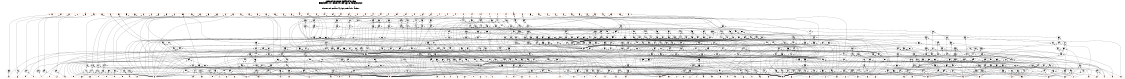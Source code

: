 # Network structure generated by ABC

digraph network {
size = "7.5,10";
center = true;
edge [dir = back];

{
  node [shape = plaintext];
  edge [style = invis];
  LevelTitle1 [label=""];
  LevelTitle2 [label=""];
  Level11 [label = ""];
  Level10 [label = ""];
  Level9 [label = ""];
  Level8 [label = ""];
  Level7 [label = ""];
  Level6 [label = ""];
  Level5 [label = ""];
  Level4 [label = ""];
  Level3 [label = ""];
  Level2 [label = ""];
  Level1 [label = ""];
  Level0 [label = ""];
  LevelTitle1 ->  LevelTitle2 ->  Level11 ->  Level10 ->  Level9 ->  Level8 ->  Level7 ->  Level6 ->  Level5 ->  Level4 ->  Level3 ->  Level2 ->  Level1 ->  Level0;
}

{
  rank = same;
  LevelTitle1;
  title1 [shape=plaintext,
          fontsize=20,
          fontname = "Times-Roman",
          label="Network structure visualized by ABC\nBenchmark \"x4\". Time was Wed Sep 16 15:06:38 2020. "
         ];
}

{
  rank = same;
  LevelTitle2;
  title2 [shape=plaintext,
          fontsize=18,
          fontname = "Times-Roman",
          label="The network contains 445 logic nodes and 0 latches.\n"
         ];
}

{
  rank = same;
  Level11;
  Node95 [label = "w2", shape = invtriangle, color = coral, fillcolor = coral];
  Node96 [label = "x2", shape = invtriangle, color = coral, fillcolor = coral];
  Node97 [label = "y2", shape = invtriangle, color = coral, fillcolor = coral];
  Node98 [label = "z2", shape = invtriangle, color = coral, fillcolor = coral];
  Node99 [label = "a3", shape = invtriangle, color = coral, fillcolor = coral];
  Node100 [label = "b3", shape = invtriangle, color = coral, fillcolor = coral];
  Node101 [label = "c3", shape = invtriangle, color = coral, fillcolor = coral];
  Node102 [label = "d3", shape = invtriangle, color = coral, fillcolor = coral];
  Node103 [label = "e3", shape = invtriangle, color = coral, fillcolor = coral];
  Node104 [label = "f3", shape = invtriangle, color = coral, fillcolor = coral];
  Node105 [label = "g3", shape = invtriangle, color = coral, fillcolor = coral];
  Node106 [label = "h3", shape = invtriangle, color = coral, fillcolor = coral];
  Node107 [label = "i3", shape = invtriangle, color = coral, fillcolor = coral];
  Node108 [label = "j3", shape = invtriangle, color = coral, fillcolor = coral];
  Node109 [label = "k3", shape = invtriangle, color = coral, fillcolor = coral];
  Node110 [label = "l3", shape = invtriangle, color = coral, fillcolor = coral];
  Node111 [label = "m3", shape = invtriangle, color = coral, fillcolor = coral];
  Node112 [label = "n3", shape = invtriangle, color = coral, fillcolor = coral];
  Node113 [label = "o3", shape = invtriangle, color = coral, fillcolor = coral];
  Node114 [label = "p3", shape = invtriangle, color = coral, fillcolor = coral];
  Node115 [label = "q3", shape = invtriangle, color = coral, fillcolor = coral];
  Node116 [label = "r3", shape = invtriangle, color = coral, fillcolor = coral];
  Node117 [label = "s3", shape = invtriangle, color = coral, fillcolor = coral];
  Node118 [label = "t3", shape = invtriangle, color = coral, fillcolor = coral];
  Node119 [label = "u3", shape = invtriangle, color = coral, fillcolor = coral];
  Node120 [label = "v3", shape = invtriangle, color = coral, fillcolor = coral];
  Node121 [label = "w3", shape = invtriangle, color = coral, fillcolor = coral];
  Node122 [label = "x3", shape = invtriangle, color = coral, fillcolor = coral];
  Node123 [label = "y3", shape = invtriangle, color = coral, fillcolor = coral];
  Node124 [label = "z3", shape = invtriangle, color = coral, fillcolor = coral];
  Node125 [label = "a4", shape = invtriangle, color = coral, fillcolor = coral];
  Node126 [label = "b4", shape = invtriangle, color = coral, fillcolor = coral];
  Node127 [label = "c4", shape = invtriangle, color = coral, fillcolor = coral];
  Node128 [label = "d4", shape = invtriangle, color = coral, fillcolor = coral];
  Node129 [label = "e4", shape = invtriangle, color = coral, fillcolor = coral];
  Node130 [label = "f4", shape = invtriangle, color = coral, fillcolor = coral];
  Node131 [label = "g4", shape = invtriangle, color = coral, fillcolor = coral];
  Node132 [label = "h4", shape = invtriangle, color = coral, fillcolor = coral];
  Node133 [label = "i4", shape = invtriangle, color = coral, fillcolor = coral];
  Node134 [label = "j4", shape = invtriangle, color = coral, fillcolor = coral];
  Node135 [label = "k4", shape = invtriangle, color = coral, fillcolor = coral];
  Node136 [label = "l4", shape = invtriangle, color = coral, fillcolor = coral];
  Node137 [label = "m4", shape = invtriangle, color = coral, fillcolor = coral];
  Node138 [label = "n4", shape = invtriangle, color = coral, fillcolor = coral];
  Node139 [label = "o4", shape = invtriangle, color = coral, fillcolor = coral];
  Node140 [label = "p4", shape = invtriangle, color = coral, fillcolor = coral];
  Node141 [label = "q4", shape = invtriangle, color = coral, fillcolor = coral];
  Node142 [label = "r4", shape = invtriangle, color = coral, fillcolor = coral];
  Node143 [label = "s4", shape = invtriangle, color = coral, fillcolor = coral];
  Node144 [label = "t4", shape = invtriangle, color = coral, fillcolor = coral];
  Node145 [label = "u4", shape = invtriangle, color = coral, fillcolor = coral];
  Node146 [label = "v4", shape = invtriangle, color = coral, fillcolor = coral];
  Node147 [label = "w4", shape = invtriangle, color = coral, fillcolor = coral];
  Node148 [label = "x4", shape = invtriangle, color = coral, fillcolor = coral];
  Node149 [label = "y4", shape = invtriangle, color = coral, fillcolor = coral];
  Node150 [label = "z4", shape = invtriangle, color = coral, fillcolor = coral];
  Node151 [label = "a5", shape = invtriangle, color = coral, fillcolor = coral];
  Node152 [label = "b5", shape = invtriangle, color = coral, fillcolor = coral];
  Node153 [label = "c5", shape = invtriangle, color = coral, fillcolor = coral];
  Node154 [label = "d5", shape = invtriangle, color = coral, fillcolor = coral];
  Node155 [label = "e5", shape = invtriangle, color = coral, fillcolor = coral];
  Node156 [label = "f5", shape = invtriangle, color = coral, fillcolor = coral];
  Node157 [label = "g5", shape = invtriangle, color = coral, fillcolor = coral];
  Node158 [label = "h5", shape = invtriangle, color = coral, fillcolor = coral];
  Node159 [label = "i5", shape = invtriangle, color = coral, fillcolor = coral];
  Node160 [label = "j5", shape = invtriangle, color = coral, fillcolor = coral];
  Node161 [label = "k5", shape = invtriangle, color = coral, fillcolor = coral];
  Node162 [label = "l5", shape = invtriangle, color = coral, fillcolor = coral];
  Node163 [label = "m5", shape = invtriangle, color = coral, fillcolor = coral];
  Node164 [label = "n5", shape = invtriangle, color = coral, fillcolor = coral];
  Node165 [label = "o5", shape = invtriangle, color = coral, fillcolor = coral];
}

{
  rank = same;
  Level10;
  Node310 [label = "310\n", shape = ellipse];
  Node333 [label = "333\n", shape = ellipse];
  Node342 [label = "342\n", shape = ellipse];
  Node351 [label = "351\n", shape = ellipse];
  Node360 [label = "360\n", shape = ellipse];
  Node369 [label = "369\n", shape = ellipse];
  Node378 [label = "378\n", shape = ellipse];
  Node387 [label = "387\n", shape = ellipse];
  Node396 [label = "396\n", shape = ellipse];
  Node405 [label = "405\n", shape = ellipse];
  Node414 [label = "414\n", shape = ellipse];
  Node423 [label = "423\n", shape = ellipse];
  Node432 [label = "432\n", shape = ellipse];
  Node441 [label = "441\n", shape = ellipse];
  Node450 [label = "450\n", shape = ellipse];
  Node459 [label = "459\n", shape = ellipse];
  Node468 [label = "468\n", shape = ellipse];
  Node477 [label = "477\n", shape = ellipse];
  Node486 [label = "486\n", shape = ellipse];
  Node495 [label = "495\n", shape = ellipse];
  Node504 [label = "504\n", shape = ellipse];
}

{
  rank = same;
  Level9;
  Node309 [label = "309\n", shape = ellipse];
  Node330 [label = "330\n", shape = ellipse];
  Node339 [label = "339\n", shape = ellipse];
  Node348 [label = "348\n", shape = ellipse];
  Node357 [label = "357\n", shape = ellipse];
  Node366 [label = "366\n", shape = ellipse];
  Node375 [label = "375\n", shape = ellipse];
  Node384 [label = "384\n", shape = ellipse];
  Node393 [label = "393\n", shape = ellipse];
  Node402 [label = "402\n", shape = ellipse];
  Node411 [label = "411\n", shape = ellipse];
  Node420 [label = "420\n", shape = ellipse];
  Node429 [label = "429\n", shape = ellipse];
  Node438 [label = "438\n", shape = ellipse];
  Node447 [label = "447\n", shape = ellipse];
  Node456 [label = "456\n", shape = ellipse];
  Node465 [label = "465\n", shape = ellipse];
  Node474 [label = "474\n", shape = ellipse];
  Node483 [label = "483\n", shape = ellipse];
  Node492 [label = "492\n", shape = ellipse];
  Node501 [label = "501\n", shape = ellipse];
  Node510 [label = "510\n", shape = ellipse];
  Node563 [label = "563\n", shape = ellipse];
}

{
  rank = same;
  Level8;
  Node308 [label = "308\n", shape = ellipse];
  Node329 [label = "329\n", shape = ellipse];
  Node338 [label = "338\n", shape = ellipse];
  Node347 [label = "347\n", shape = ellipse];
  Node356 [label = "356\n", shape = ellipse];
  Node365 [label = "365\n", shape = ellipse];
  Node374 [label = "374\n", shape = ellipse];
  Node383 [label = "383\n", shape = ellipse];
  Node392 [label = "392\n", shape = ellipse];
  Node401 [label = "401\n", shape = ellipse];
  Node410 [label = "410\n", shape = ellipse];
  Node419 [label = "419\n", shape = ellipse];
  Node428 [label = "428\n", shape = ellipse];
  Node437 [label = "437\n", shape = ellipse];
  Node446 [label = "446\n", shape = ellipse];
  Node455 [label = "455\n", shape = ellipse];
  Node464 [label = "464\n", shape = ellipse];
  Node473 [label = "473\n", shape = ellipse];
  Node482 [label = "482\n", shape = ellipse];
  Node491 [label = "491\n", shape = ellipse];
  Node500 [label = "500\n", shape = ellipse];
  Node509 [label = "509\n", shape = ellipse];
  Node552 [label = "552\n", shape = ellipse];
  Node562 [label = "562\n", shape = ellipse];
  Node574 [label = "574\n", shape = ellipse];
  Node583 [label = "583\n", shape = ellipse];
}

{
  rank = same;
  Level7;
  Node182 [label = "182\n", shape = ellipse];
  Node238 [label = "238\n", shape = ellipse];
  Node256 [label = "256\n", shape = ellipse];
  Node261 [label = "261\n", shape = ellipse];
  Node266 [label = "266\n", shape = ellipse];
  Node271 [label = "271\n", shape = ellipse];
  Node276 [label = "276\n", shape = ellipse];
  Node281 [label = "281\n", shape = ellipse];
  Node304 [label = "304\n", shape = ellipse];
  Node307 [label = "307\n", shape = ellipse];
  Node327 [label = "327\n", shape = ellipse];
  Node328 [label = "328\n", shape = ellipse];
  Node336 [label = "336\n", shape = ellipse];
  Node337 [label = "337\n", shape = ellipse];
  Node345 [label = "345\n", shape = ellipse];
  Node346 [label = "346\n", shape = ellipse];
  Node354 [label = "354\n", shape = ellipse];
  Node355 [label = "355\n", shape = ellipse];
  Node363 [label = "363\n", shape = ellipse];
  Node364 [label = "364\n", shape = ellipse];
  Node372 [label = "372\n", shape = ellipse];
  Node373 [label = "373\n", shape = ellipse];
  Node381 [label = "381\n", shape = ellipse];
  Node382 [label = "382\n", shape = ellipse];
  Node390 [label = "390\n", shape = ellipse];
  Node391 [label = "391\n", shape = ellipse];
  Node399 [label = "399\n", shape = ellipse];
  Node400 [label = "400\n", shape = ellipse];
  Node408 [label = "408\n", shape = ellipse];
  Node409 [label = "409\n", shape = ellipse];
  Node417 [label = "417\n", shape = ellipse];
  Node418 [label = "418\n", shape = ellipse];
  Node426 [label = "426\n", shape = ellipse];
  Node427 [label = "427\n", shape = ellipse];
  Node435 [label = "435\n", shape = ellipse];
  Node436 [label = "436\n", shape = ellipse];
  Node444 [label = "444\n", shape = ellipse];
  Node445 [label = "445\n", shape = ellipse];
  Node453 [label = "453\n", shape = ellipse];
  Node454 [label = "454\n", shape = ellipse];
  Node462 [label = "462\n", shape = ellipse];
  Node463 [label = "463\n", shape = ellipse];
  Node471 [label = "471\n", shape = ellipse];
  Node472 [label = "472\n", shape = ellipse];
  Node480 [label = "480\n", shape = ellipse];
  Node481 [label = "481\n", shape = ellipse];
  Node489 [label = "489\n", shape = ellipse];
  Node490 [label = "490\n", shape = ellipse];
  Node498 [label = "498\n", shape = ellipse];
  Node499 [label = "499\n", shape = ellipse];
  Node508 [label = "508\n", shape = ellipse];
  Node541 [label = "541\n", shape = ellipse];
  Node551 [label = "551\n", shape = ellipse];
  Node560 [label = "560\n", shape = ellipse];
  Node573 [label = "573\n", shape = ellipse];
  Node582 [label = "582\n", shape = ellipse];
  Node604 [label = "604\n", shape = ellipse];
}

{
  rank = same;
  Level6;
  Node181 [label = "181\n", shape = ellipse];
  Node193 [label = "193\n", shape = ellipse];
  Node200 [label = "200\n", shape = ellipse];
  Node205 [label = "205\n", shape = ellipse];
  Node211 [label = "211\n", shape = ellipse];
  Node237 [label = "237\n", shape = ellipse];
  Node255 [label = "255\n", shape = ellipse];
  Node260 [label = "260\n", shape = ellipse];
  Node265 [label = "265\n", shape = ellipse];
  Node270 [label = "270\n", shape = ellipse];
  Node275 [label = "275\n", shape = ellipse];
  Node280 [label = "280\n", shape = ellipse];
  Node283 [label = "283\n", shape = ellipse];
  Node302 [label = "302\n", shape = ellipse];
  Node303 [label = "303\n", shape = ellipse];
  Node320 [label = "320\n", shape = ellipse];
  Node325 [label = "325\n", shape = ellipse];
  Node326 [label = "326\n", shape = ellipse];
  Node335 [label = "335\n", shape = ellipse];
  Node344 [label = "344\n", shape = ellipse];
  Node353 [label = "353\n", shape = ellipse];
  Node362 [label = "362\n", shape = ellipse];
  Node371 [label = "371\n", shape = ellipse];
  Node380 [label = "380\n", shape = ellipse];
  Node389 [label = "389\n", shape = ellipse];
  Node398 [label = "398\n", shape = ellipse];
  Node407 [label = "407\n", shape = ellipse];
  Node416 [label = "416\n", shape = ellipse];
  Node425 [label = "425\n", shape = ellipse];
  Node434 [label = "434\n", shape = ellipse];
  Node443 [label = "443\n", shape = ellipse];
  Node452 [label = "452\n", shape = ellipse];
  Node461 [label = "461\n", shape = ellipse];
  Node470 [label = "470\n", shape = ellipse];
  Node479 [label = "479\n", shape = ellipse];
  Node488 [label = "488\n", shape = ellipse];
  Node497 [label = "497\n", shape = ellipse];
  Node525 [label = "525\n", shape = ellipse];
  Node536 [label = "536\n", shape = ellipse];
  Node538 [label = "538\n", shape = ellipse];
  Node549 [label = "549\n", shape = ellipse];
  Node557 [label = "557\n", shape = ellipse];
  Node572 [label = "572\n", shape = ellipse];
  Node579 [label = "579\n", shape = ellipse];
  Node581 [label = "581\n", shape = ellipse];
  Node603 [label = "603\n", shape = ellipse];
}

{
  rank = same;
  Level5;
  Node179 [label = "179\n", shape = ellipse];
  Node180 [label = "180\n", shape = ellipse];
  Node192 [label = "192\n", shape = ellipse];
  Node199 [label = "199\n", shape = ellipse];
  Node204 [label = "204\n", shape = ellipse];
  Node209 [label = "209\n", shape = ellipse];
  Node242 [label = "242\n", shape = ellipse];
  Node247 [label = "247\n", shape = ellipse];
  Node251 [label = "251\n", shape = ellipse];
  Node254 [label = "254\n", shape = ellipse];
  Node257 [label = "257\n", shape = ellipse];
  Node259 [label = "259\n", shape = ellipse];
  Node262 [label = "262\n", shape = ellipse];
  Node264 [label = "264\n", shape = ellipse];
  Node267 [label = "267\n", shape = ellipse];
  Node269 [label = "269\n", shape = ellipse];
  Node272 [label = "272\n", shape = ellipse];
  Node274 [label = "274\n", shape = ellipse];
  Node277 [label = "277\n", shape = ellipse];
  Node279 [label = "279\n", shape = ellipse];
  Node282 [label = "282\n", shape = ellipse];
  Node289 [label = "289\n", shape = ellipse];
  Node295 [label = "295\n", shape = ellipse];
  Node301 [label = "301\n", shape = ellipse];
  Node317 [label = "317\n", shape = ellipse];
  Node319 [label = "319\n", shape = ellipse];
  Node324 [label = "324\n", shape = ellipse];
  Node332 [label = "332\n", shape = ellipse];
  Node341 [label = "341\n", shape = ellipse];
  Node350 [label = "350\n", shape = ellipse];
  Node359 [label = "359\n", shape = ellipse];
  Node368 [label = "368\n", shape = ellipse];
  Node377 [label = "377\n", shape = ellipse];
  Node386 [label = "386\n", shape = ellipse];
  Node395 [label = "395\n", shape = ellipse];
  Node404 [label = "404\n", shape = ellipse];
  Node413 [label = "413\n", shape = ellipse];
  Node422 [label = "422\n", shape = ellipse];
  Node431 [label = "431\n", shape = ellipse];
  Node440 [label = "440\n", shape = ellipse];
  Node449 [label = "449\n", shape = ellipse];
  Node458 [label = "458\n", shape = ellipse];
  Node467 [label = "467\n", shape = ellipse];
  Node476 [label = "476\n", shape = ellipse];
  Node485 [label = "485\n", shape = ellipse];
  Node494 [label = "494\n", shape = ellipse];
  Node503 [label = "503\n", shape = ellipse];
  Node507 [label = "507\n", shape = ellipse];
  Node517 [label = "517\n", shape = ellipse];
  Node524 [label = "524\n", shape = ellipse];
  Node535 [label = "535\n", shape = ellipse];
  Node537 [label = "537\n", shape = ellipse];
  Node546 [label = "546\n", shape = ellipse];
  Node550 [label = "550\n", shape = ellipse];
  Node556 [label = "556\n", shape = ellipse];
  Node561 [label = "561\n", shape = ellipse];
  Node571 [label = "571\n", shape = ellipse];
  Node578 [label = "578\n", shape = ellipse];
  Node580 [label = "580\n", shape = ellipse];
  Node588 [label = "588\n", shape = ellipse];
  Node601 [label = "601\n", shape = ellipse];
}

{
  rank = same;
  Level4;
  Node177 [label = "177\n", shape = ellipse];
  Node178 [label = "178\n", shape = ellipse];
  Node191 [label = "191\n", shape = ellipse];
  Node198 [label = "198\n", shape = ellipse];
  Node208 [label = "208\n", shape = ellipse];
  Node236 [label = "236\n", shape = ellipse];
  Node241 [label = "241\n", shape = ellipse];
  Node246 [label = "246\n", shape = ellipse];
  Node250 [label = "250\n", shape = ellipse];
  Node253 [label = "253\n", shape = ellipse];
  Node258 [label = "258\n", shape = ellipse];
  Node263 [label = "263\n", shape = ellipse];
  Node268 [label = "268\n", shape = ellipse];
  Node273 [label = "273\n", shape = ellipse];
  Node278 [label = "278\n", shape = ellipse];
  Node288 [label = "288\n", shape = ellipse];
  Node294 [label = "294\n", shape = ellipse];
  Node300 [label = "300\n", shape = ellipse];
  Node316 [label = "316\n", shape = ellipse];
  Node318 [label = "318\n", shape = ellipse];
  Node323 [label = "323\n", shape = ellipse];
  Node505 [label = "505\n", shape = ellipse];
  Node514 [label = "514\n", shape = ellipse];
  Node522 [label = "522\n", shape = ellipse];
  Node533 [label = "533\n", shape = ellipse];
  Node540 [label = "540\n", shape = ellipse];
  Node543 [label = "543\n", shape = ellipse];
  Node548 [label = "548\n", shape = ellipse];
  Node559 [label = "559\n", shape = ellipse];
  Node568 [label = "568\n", shape = ellipse];
  Node570 [label = "570\n", shape = ellipse];
  Node587 [label = "587\n", shape = ellipse];
  Node594 [label = "594\n", shape = ellipse];
  Node597 [label = "597\n", shape = ellipse];
  Node600 [label = "600\n", shape = ellipse];
}

{
  rank = same;
  Level3;
  Node173 [label = "173\n", shape = ellipse];
  Node176 [label = "176\n", shape = ellipse];
  Node186 [label = "186\n", shape = ellipse];
  Node189 [label = "189\n", shape = ellipse];
  Node197 [label = "197\n", shape = ellipse];
  Node203 [label = "203\n", shape = ellipse];
  Node207 [label = "207\n", shape = ellipse];
  Node234 [label = "234\n", shape = ellipse];
  Node240 [label = "240\n", shape = ellipse];
  Node245 [label = "245\n", shape = ellipse];
  Node248 [label = "248\n", shape = ellipse];
  Node286 [label = "286\n", shape = ellipse];
  Node293 [label = "293\n", shape = ellipse];
  Node299 [label = "299\n", shape = ellipse];
  Node306 [label = "306\n", shape = ellipse];
  Node312 [label = "312\n", shape = ellipse];
  Node315 [label = "315\n", shape = ellipse];
  Node331 [label = "331\n", shape = ellipse];
  Node340 [label = "340\n", shape = ellipse];
  Node349 [label = "349\n", shape = ellipse];
  Node358 [label = "358\n", shape = ellipse];
  Node367 [label = "367\n", shape = ellipse];
  Node376 [label = "376\n", shape = ellipse];
  Node385 [label = "385\n", shape = ellipse];
  Node394 [label = "394\n", shape = ellipse];
  Node403 [label = "403\n", shape = ellipse];
  Node412 [label = "412\n", shape = ellipse];
  Node421 [label = "421\n", shape = ellipse];
  Node430 [label = "430\n", shape = ellipse];
  Node439 [label = "439\n", shape = ellipse];
  Node448 [label = "448\n", shape = ellipse];
  Node457 [label = "457\n", shape = ellipse];
  Node466 [label = "466\n", shape = ellipse];
  Node475 [label = "475\n", shape = ellipse];
  Node484 [label = "484\n", shape = ellipse];
  Node493 [label = "493\n", shape = ellipse];
  Node502 [label = "502\n", shape = ellipse];
  Node513 [label = "513\n", shape = ellipse];
  Node516 [label = "516\n", shape = ellipse];
  Node520 [label = "520\n", shape = ellipse];
  Node521 [label = "521\n", shape = ellipse];
  Node523 [label = "523\n", shape = ellipse];
  Node530 [label = "530\n", shape = ellipse];
  Node531 [label = "531\n", shape = ellipse];
  Node532 [label = "532\n", shape = ellipse];
  Node534 [label = "534\n", shape = ellipse];
  Node542 [label = "542\n", shape = ellipse];
  Node555 [label = "555\n", shape = ellipse];
  Node567 [label = "567\n", shape = ellipse];
  Node585 [label = "585\n", shape = ellipse];
  Node593 [label = "593\n", shape = ellipse];
  Node595 [label = "595\n", shape = ellipse];
  Node596 [label = "596\n", shape = ellipse];
  Node599 [label = "599\n", shape = ellipse];
}

{
  rank = same;
  Level2;
  Node168 [label = "168\n", shape = ellipse];
  Node172 [label = "172\n", shape = ellipse];
  Node175 [label = "175\n", shape = ellipse];
  Node185 [label = "185\n", shape = ellipse];
  Node188 [label = "188\n", shape = ellipse];
  Node196 [label = "196\n", shape = ellipse];
  Node202 [label = "202\n", shape = ellipse];
  Node206 [label = "206\n", shape = ellipse];
  Node213 [label = "213\n", shape = ellipse];
  Node215 [label = "215\n", shape = ellipse];
  Node217 [label = "217\n", shape = ellipse];
  Node219 [label = "219\n", shape = ellipse];
  Node221 [label = "221\n", shape = ellipse];
  Node223 [label = "223\n", shape = ellipse];
  Node232 [label = "232\n", shape = ellipse];
  Node233 [label = "233\n", shape = ellipse];
  Node244 [label = "244\n", shape = ellipse];
  Node285 [label = "285\n", shape = ellipse];
  Node287 [label = "287\n", shape = ellipse];
  Node292 [label = "292\n", shape = ellipse];
  Node298 [label = "298\n", shape = ellipse];
  Node305 [label = "305\n", shape = ellipse];
  Node311 [label = "311\n", shape = ellipse];
  Node313 [label = "313\n", shape = ellipse];
  Node314 [label = "314\n", shape = ellipse];
  Node321 [label = "321\n", shape = ellipse];
  Node512 [label = "512\n", shape = ellipse];
  Node515 [label = "515\n", shape = ellipse];
  Node519 [label = "519\n", shape = ellipse];
  Node527 [label = "527\n", shape = ellipse];
  Node529 [label = "529\n", shape = ellipse];
  Node545 [label = "545\n", shape = ellipse];
  Node554 [label = "554\n", shape = ellipse];
  Node566 [label = "566\n", shape = ellipse];
  Node576 [label = "576\n", shape = ellipse];
  Node577 [label = "577\n", shape = ellipse];
  Node584 [label = "584\n", shape = ellipse];
  Node586 [label = "586\n", shape = ellipse];
  Node590 [label = "590\n", shape = ellipse];
  Node592 [label = "592\n", shape = ellipse];
  Node598 [label = "598\n", shape = ellipse];
}

{
  rank = same;
  Level1;
  Node166 [label = "166\n", shape = ellipse];
  Node167 [label = "167\n", shape = ellipse];
  Node169 [label = "169\n", shape = ellipse];
  Node170 [label = "170\n", shape = ellipse];
  Node171 [label = "171\n", shape = ellipse];
  Node174 [label = "174\n", shape = ellipse];
  Node183 [label = "183\n", shape = ellipse];
  Node184 [label = "184\n", shape = ellipse];
  Node187 [label = "187\n", shape = ellipse];
  Node190 [label = "190\n", shape = ellipse];
  Node194 [label = "194\n", shape = ellipse];
  Node195 [label = "195\n", shape = ellipse];
  Node201 [label = "201\n", shape = ellipse];
  Node210 [label = "210\n", shape = ellipse];
  Node212 [label = "212\n", shape = ellipse];
  Node214 [label = "214\n", shape = ellipse];
  Node216 [label = "216\n", shape = ellipse];
  Node218 [label = "218\n", shape = ellipse];
  Node220 [label = "220\n", shape = ellipse];
  Node222 [label = "222\n", shape = ellipse];
  Node224 [label = "224\n", shape = ellipse];
  Node225 [label = "225\n", shape = ellipse];
  Node226 [label = "226\n", shape = ellipse];
  Node227 [label = "227\n", shape = ellipse];
  Node228 [label = "228\n", shape = ellipse];
  Node229 [label = "229\n", shape = ellipse];
  Node230 [label = "230\n", shape = ellipse];
  Node231 [label = "231\n", shape = ellipse];
  Node235 [label = "235\n", shape = ellipse];
  Node239 [label = "239\n", shape = ellipse];
  Node243 [label = "243\n", shape = ellipse];
  Node249 [label = "249\n", shape = ellipse];
  Node252 [label = "252\n", shape = ellipse];
  Node284 [label = "284\n", shape = ellipse];
  Node290 [label = "290\n", shape = ellipse];
  Node291 [label = "291\n", shape = ellipse];
  Node296 [label = "296\n", shape = ellipse];
  Node297 [label = "297\n", shape = ellipse];
  Node322 [label = "322\n", shape = ellipse];
  Node334 [label = "334\n", shape = ellipse];
  Node343 [label = "343\n", shape = ellipse];
  Node352 [label = "352\n", shape = ellipse];
  Node361 [label = "361\n", shape = ellipse];
  Node370 [label = "370\n", shape = ellipse];
  Node379 [label = "379\n", shape = ellipse];
  Node388 [label = "388\n", shape = ellipse];
  Node397 [label = "397\n", shape = ellipse];
  Node406 [label = "406\n", shape = ellipse];
  Node415 [label = "415\n", shape = ellipse];
  Node424 [label = "424\n", shape = ellipse];
  Node433 [label = "433\n", shape = ellipse];
  Node442 [label = "442\n", shape = ellipse];
  Node451 [label = "451\n", shape = ellipse];
  Node460 [label = "460\n", shape = ellipse];
  Node469 [label = "469\n", shape = ellipse];
  Node478 [label = "478\n", shape = ellipse];
  Node487 [label = "487\n", shape = ellipse];
  Node496 [label = "496\n", shape = ellipse];
  Node506 [label = "506\n", shape = ellipse];
  Node511 [label = "511\n", shape = ellipse];
  Node518 [label = "518\n", shape = ellipse];
  Node526 [label = "526\n", shape = ellipse];
  Node528 [label = "528\n", shape = ellipse];
  Node539 [label = "539\n", shape = ellipse];
  Node544 [label = "544\n", shape = ellipse];
  Node547 [label = "547\n", shape = ellipse];
  Node553 [label = "553\n", shape = ellipse];
  Node558 [label = "558\n", shape = ellipse];
  Node564 [label = "564\n", shape = ellipse];
  Node565 [label = "565\n", shape = ellipse];
  Node569 [label = "569\n", shape = ellipse];
  Node575 [label = "575\n", shape = ellipse];
  Node589 [label = "589\n", shape = ellipse];
  Node591 [label = "591\n", shape = ellipse];
  Node602 [label = "602\n", shape = ellipse];
  Node605 [label = "605\n", shape = ellipse];
  Node606 [label = "606\n", shape = ellipse];
  Node607 [label = "607\n", shape = ellipse];
  Node608 [label = "608\n", shape = ellipse];
  Node609 [label = "609\n", shape = ellipse];
  Node610 [label = "610\n", shape = ellipse];
}

{
  rank = same;
  Level0;
  Node1 [label = "a", shape = triangle, color = coral, fillcolor = coral];
  Node2 [label = "b", shape = triangle, color = coral, fillcolor = coral];
  Node3 [label = "g", shape = triangle, color = coral, fillcolor = coral];
  Node4 [label = "h", shape = triangle, color = coral, fillcolor = coral];
  Node5 [label = "i", shape = triangle, color = coral, fillcolor = coral];
  Node6 [label = "k", shape = triangle, color = coral, fillcolor = coral];
  Node7 [label = "l", shape = triangle, color = coral, fillcolor = coral];
  Node8 [label = "m", shape = triangle, color = coral, fillcolor = coral];
  Node9 [label = "n", shape = triangle, color = coral, fillcolor = coral];
  Node10 [label = "o", shape = triangle, color = coral, fillcolor = coral];
  Node11 [label = "p", shape = triangle, color = coral, fillcolor = coral];
  Node12 [label = "q", shape = triangle, color = coral, fillcolor = coral];
  Node13 [label = "r", shape = triangle, color = coral, fillcolor = coral];
  Node14 [label = "s", shape = triangle, color = coral, fillcolor = coral];
  Node15 [label = "t", shape = triangle, color = coral, fillcolor = coral];
  Node16 [label = "u", shape = triangle, color = coral, fillcolor = coral];
  Node17 [label = "v", shape = triangle, color = coral, fillcolor = coral];
  Node18 [label = "w", shape = triangle, color = coral, fillcolor = coral];
  Node19 [label = "x", shape = triangle, color = coral, fillcolor = coral];
  Node20 [label = "y", shape = triangle, color = coral, fillcolor = coral];
  Node21 [label = "z", shape = triangle, color = coral, fillcolor = coral];
  Node22 [label = "a0", shape = triangle, color = coral, fillcolor = coral];
  Node23 [label = "b0", shape = triangle, color = coral, fillcolor = coral];
  Node24 [label = "c0", shape = triangle, color = coral, fillcolor = coral];
  Node25 [label = "d0", shape = triangle, color = coral, fillcolor = coral];
  Node26 [label = "e0", shape = triangle, color = coral, fillcolor = coral];
  Node27 [label = "f0", shape = triangle, color = coral, fillcolor = coral];
  Node28 [label = "g0", shape = triangle, color = coral, fillcolor = coral];
  Node29 [label = "h0", shape = triangle, color = coral, fillcolor = coral];
  Node30 [label = "i0", shape = triangle, color = coral, fillcolor = coral];
  Node31 [label = "k0", shape = triangle, color = coral, fillcolor = coral];
  Node32 [label = "l0", shape = triangle, color = coral, fillcolor = coral];
  Node33 [label = "m0", shape = triangle, color = coral, fillcolor = coral];
  Node34 [label = "n0", shape = triangle, color = coral, fillcolor = coral];
  Node35 [label = "o0", shape = triangle, color = coral, fillcolor = coral];
  Node36 [label = "p0", shape = triangle, color = coral, fillcolor = coral];
  Node37 [label = "q0", shape = triangle, color = coral, fillcolor = coral];
  Node38 [label = "r0", shape = triangle, color = coral, fillcolor = coral];
  Node39 [label = "s0", shape = triangle, color = coral, fillcolor = coral];
  Node40 [label = "t0", shape = triangle, color = coral, fillcolor = coral];
  Node41 [label = "u0", shape = triangle, color = coral, fillcolor = coral];
  Node42 [label = "v0", shape = triangle, color = coral, fillcolor = coral];
  Node43 [label = "w0", shape = triangle, color = coral, fillcolor = coral];
  Node44 [label = "x0", shape = triangle, color = coral, fillcolor = coral];
  Node45 [label = "y0", shape = triangle, color = coral, fillcolor = coral];
  Node46 [label = "z0", shape = triangle, color = coral, fillcolor = coral];
  Node47 [label = "a1", shape = triangle, color = coral, fillcolor = coral];
  Node48 [label = "b1", shape = triangle, color = coral, fillcolor = coral];
  Node49 [label = "c1", shape = triangle, color = coral, fillcolor = coral];
  Node50 [label = "d1", shape = triangle, color = coral, fillcolor = coral];
  Node51 [label = "e1", shape = triangle, color = coral, fillcolor = coral];
  Node52 [label = "f1", shape = triangle, color = coral, fillcolor = coral];
  Node53 [label = "g1", shape = triangle, color = coral, fillcolor = coral];
  Node54 [label = "h1", shape = triangle, color = coral, fillcolor = coral];
  Node55 [label = "i1", shape = triangle, color = coral, fillcolor = coral];
  Node56 [label = "j1", shape = triangle, color = coral, fillcolor = coral];
  Node57 [label = "k1", shape = triangle, color = coral, fillcolor = coral];
  Node58 [label = "l1", shape = triangle, color = coral, fillcolor = coral];
  Node59 [label = "m1", shape = triangle, color = coral, fillcolor = coral];
  Node60 [label = "n1", shape = triangle, color = coral, fillcolor = coral];
  Node61 [label = "o1", shape = triangle, color = coral, fillcolor = coral];
  Node62 [label = "p1", shape = triangle, color = coral, fillcolor = coral];
  Node63 [label = "q1", shape = triangle, color = coral, fillcolor = coral];
  Node64 [label = "r1", shape = triangle, color = coral, fillcolor = coral];
  Node65 [label = "s1", shape = triangle, color = coral, fillcolor = coral];
  Node66 [label = "t1", shape = triangle, color = coral, fillcolor = coral];
  Node67 [label = "u1", shape = triangle, color = coral, fillcolor = coral];
  Node68 [label = "v1", shape = triangle, color = coral, fillcolor = coral];
  Node69 [label = "w1", shape = triangle, color = coral, fillcolor = coral];
  Node70 [label = "x1", shape = triangle, color = coral, fillcolor = coral];
  Node71 [label = "y1", shape = triangle, color = coral, fillcolor = coral];
  Node72 [label = "z1", shape = triangle, color = coral, fillcolor = coral];
  Node73 [label = "a2", shape = triangle, color = coral, fillcolor = coral];
  Node74 [label = "b2", shape = triangle, color = coral, fillcolor = coral];
  Node75 [label = "c2", shape = triangle, color = coral, fillcolor = coral];
  Node76 [label = "d2", shape = triangle, color = coral, fillcolor = coral];
  Node77 [label = "e2", shape = triangle, color = coral, fillcolor = coral];
  Node78 [label = "f2", shape = triangle, color = coral, fillcolor = coral];
  Node79 [label = "g2", shape = triangle, color = coral, fillcolor = coral];
  Node80 [label = "h2", shape = triangle, color = coral, fillcolor = coral];
  Node81 [label = "i2", shape = triangle, color = coral, fillcolor = coral];
  Node82 [label = "j2", shape = triangle, color = coral, fillcolor = coral];
  Node83 [label = "k2", shape = triangle, color = coral, fillcolor = coral];
  Node84 [label = "l2", shape = triangle, color = coral, fillcolor = coral];
  Node85 [label = "m2", shape = triangle, color = coral, fillcolor = coral];
  Node86 [label = "n2", shape = triangle, color = coral, fillcolor = coral];
  Node87 [label = "o2", shape = triangle, color = coral, fillcolor = coral];
  Node88 [label = "p2", shape = triangle, color = coral, fillcolor = coral];
  Node89 [label = "q2", shape = triangle, color = coral, fillcolor = coral];
  Node90 [label = "r2", shape = triangle, color = coral, fillcolor = coral];
  Node91 [label = "s2", shape = triangle, color = coral, fillcolor = coral];
  Node92 [label = "t2", shape = triangle, color = coral, fillcolor = coral];
  Node93 [label = "u2", shape = triangle, color = coral, fillcolor = coral];
  Node94 [label = "v2", shape = triangle, color = coral, fillcolor = coral];
}

title1 -> title2 [style = invis];
title2 -> Node95 [style = invis];
title2 -> Node96 [style = invis];
title2 -> Node97 [style = invis];
title2 -> Node98 [style = invis];
title2 -> Node99 [style = invis];
title2 -> Node100 [style = invis];
title2 -> Node101 [style = invis];
title2 -> Node102 [style = invis];
title2 -> Node103 [style = invis];
title2 -> Node104 [style = invis];
title2 -> Node105 [style = invis];
title2 -> Node106 [style = invis];
title2 -> Node107 [style = invis];
title2 -> Node108 [style = invis];
title2 -> Node109 [style = invis];
title2 -> Node110 [style = invis];
title2 -> Node111 [style = invis];
title2 -> Node112 [style = invis];
title2 -> Node113 [style = invis];
title2 -> Node114 [style = invis];
title2 -> Node115 [style = invis];
title2 -> Node116 [style = invis];
title2 -> Node117 [style = invis];
title2 -> Node118 [style = invis];
title2 -> Node119 [style = invis];
title2 -> Node120 [style = invis];
title2 -> Node121 [style = invis];
title2 -> Node122 [style = invis];
title2 -> Node123 [style = invis];
title2 -> Node124 [style = invis];
title2 -> Node125 [style = invis];
title2 -> Node126 [style = invis];
title2 -> Node127 [style = invis];
title2 -> Node128 [style = invis];
title2 -> Node129 [style = invis];
title2 -> Node130 [style = invis];
title2 -> Node131 [style = invis];
title2 -> Node132 [style = invis];
title2 -> Node133 [style = invis];
title2 -> Node134 [style = invis];
title2 -> Node135 [style = invis];
title2 -> Node136 [style = invis];
title2 -> Node137 [style = invis];
title2 -> Node138 [style = invis];
title2 -> Node139 [style = invis];
title2 -> Node140 [style = invis];
title2 -> Node141 [style = invis];
title2 -> Node142 [style = invis];
title2 -> Node143 [style = invis];
title2 -> Node144 [style = invis];
title2 -> Node145 [style = invis];
title2 -> Node146 [style = invis];
title2 -> Node147 [style = invis];
title2 -> Node148 [style = invis];
title2 -> Node149 [style = invis];
title2 -> Node150 [style = invis];
title2 -> Node151 [style = invis];
title2 -> Node152 [style = invis];
title2 -> Node153 [style = invis];
title2 -> Node154 [style = invis];
title2 -> Node155 [style = invis];
title2 -> Node156 [style = invis];
title2 -> Node157 [style = invis];
title2 -> Node158 [style = invis];
title2 -> Node159 [style = invis];
title2 -> Node160 [style = invis];
title2 -> Node161 [style = invis];
title2 -> Node162 [style = invis];
title2 -> Node163 [style = invis];
title2 -> Node164 [style = invis];
title2 -> Node165 [style = invis];
Node95 -> Node96 [style = invis];
Node96 -> Node97 [style = invis];
Node97 -> Node98 [style = invis];
Node98 -> Node99 [style = invis];
Node99 -> Node100 [style = invis];
Node100 -> Node101 [style = invis];
Node101 -> Node102 [style = invis];
Node102 -> Node103 [style = invis];
Node103 -> Node104 [style = invis];
Node104 -> Node105 [style = invis];
Node105 -> Node106 [style = invis];
Node106 -> Node107 [style = invis];
Node107 -> Node108 [style = invis];
Node108 -> Node109 [style = invis];
Node109 -> Node110 [style = invis];
Node110 -> Node111 [style = invis];
Node111 -> Node112 [style = invis];
Node112 -> Node113 [style = invis];
Node113 -> Node114 [style = invis];
Node114 -> Node115 [style = invis];
Node115 -> Node116 [style = invis];
Node116 -> Node117 [style = invis];
Node117 -> Node118 [style = invis];
Node118 -> Node119 [style = invis];
Node119 -> Node120 [style = invis];
Node120 -> Node121 [style = invis];
Node121 -> Node122 [style = invis];
Node122 -> Node123 [style = invis];
Node123 -> Node124 [style = invis];
Node124 -> Node125 [style = invis];
Node125 -> Node126 [style = invis];
Node126 -> Node127 [style = invis];
Node127 -> Node128 [style = invis];
Node128 -> Node129 [style = invis];
Node129 -> Node130 [style = invis];
Node130 -> Node131 [style = invis];
Node131 -> Node132 [style = invis];
Node132 -> Node133 [style = invis];
Node133 -> Node134 [style = invis];
Node134 -> Node135 [style = invis];
Node135 -> Node136 [style = invis];
Node136 -> Node137 [style = invis];
Node137 -> Node138 [style = invis];
Node138 -> Node139 [style = invis];
Node139 -> Node140 [style = invis];
Node140 -> Node141 [style = invis];
Node141 -> Node142 [style = invis];
Node142 -> Node143 [style = invis];
Node143 -> Node144 [style = invis];
Node144 -> Node145 [style = invis];
Node145 -> Node146 [style = invis];
Node146 -> Node147 [style = invis];
Node147 -> Node148 [style = invis];
Node148 -> Node149 [style = invis];
Node149 -> Node150 [style = invis];
Node150 -> Node151 [style = invis];
Node151 -> Node152 [style = invis];
Node152 -> Node153 [style = invis];
Node153 -> Node154 [style = invis];
Node154 -> Node155 [style = invis];
Node155 -> Node156 [style = invis];
Node156 -> Node157 [style = invis];
Node157 -> Node158 [style = invis];
Node158 -> Node159 [style = invis];
Node159 -> Node160 [style = invis];
Node160 -> Node161 [style = invis];
Node161 -> Node162 [style = invis];
Node162 -> Node163 [style = invis];
Node163 -> Node164 [style = invis];
Node164 -> Node165 [style = invis];
Node95 -> Node605 [style = solid];
Node96 -> Node606 [style = solid];
Node97 -> Node607 [style = solid];
Node98 -> Node608 [style = solid];
Node99 -> Node609 [style = solid];
Node100 -> Node610 [style = solid];
Node101 -> Node182 [style = solid];
Node102 -> Node193 [style = solid];
Node103 -> Node200 [style = solid];
Node104 -> Node205 [style = solid];
Node105 -> Node211 [style = solid];
Node106 -> Node213 [style = solid];
Node107 -> Node215 [style = solid];
Node108 -> Node217 [style = solid];
Node109 -> Node219 [style = solid];
Node110 -> Node221 [style = solid];
Node111 -> Node223 [style = solid];
Node112 -> Node224 [style = solid];
Node113 -> Node225 [style = solid];
Node114 -> Node226 [style = solid];
Node115 -> Node227 [style = solid];
Node116 -> Node228 [style = solid];
Node117 -> Node229 [style = solid];
Node118 -> Node230 [style = solid];
Node119 -> Node231 [style = solid];
Node120 -> Node238 [style = solid];
Node121 -> Node242 [style = solid];
Node122 -> Node247 [style = solid];
Node123 -> Node256 [style = solid];
Node124 -> Node261 [style = solid];
Node125 -> Node266 [style = solid];
Node126 -> Node271 [style = solid];
Node127 -> Node276 [style = solid];
Node128 -> Node281 [style = solid];
Node129 -> Node283 [style = solid];
Node130 -> Node289 [style = solid];
Node131 -> Node310 [style = solid];
Node132 -> Node320 [style = solid];
Node133 -> Node333 [style = solid];
Node134 -> Node342 [style = solid];
Node135 -> Node351 [style = solid];
Node136 -> Node360 [style = solid];
Node137 -> Node369 [style = solid];
Node138 -> Node378 [style = solid];
Node139 -> Node387 [style = solid];
Node140 -> Node396 [style = solid];
Node141 -> Node405 [style = solid];
Node142 -> Node414 [style = solid];
Node143 -> Node423 [style = solid];
Node144 -> Node432 [style = solid];
Node145 -> Node441 [style = solid];
Node146 -> Node450 [style = solid];
Node147 -> Node459 [style = solid];
Node148 -> Node468 [style = solid];
Node149 -> Node477 [style = solid];
Node150 -> Node486 [style = solid];
Node151 -> Node495 [style = solid];
Node152 -> Node504 [style = solid];
Node153 -> Node510 [style = solid];
Node154 -> Node517 [style = solid];
Node155 -> Node525 [style = solid];
Node156 -> Node536 [style = solid];
Node157 -> Node541 [style = solid];
Node158 -> Node552 [style = solid];
Node159 -> Node563 [style = solid];
Node160 -> Node574 [style = solid];
Node161 -> Node583 [style = solid];
Node162 -> Node588 [style = solid];
Node163 -> Node594 [style = solid];
Node164 -> Node597 [style = solid];
Node165 -> Node604 [style = solid];
Node166 -> Node88 [style = solid];
Node166 -> Node90 [style = solid];
Node167 -> Node86 [style = solid];
Node167 -> Node87 [style = solid];
Node168 -> Node166 [style = solid];
Node168 -> Node167 [style = solid];
Node169 -> Node29 [style = solid];
Node169 -> Node92 [style = solid];
Node170 -> Node29 [style = solid];
Node170 -> Node92 [style = solid];
Node171 -> Node5 [style = solid];
Node171 -> Node89 [style = solid];
Node172 -> Node170 [style = solid];
Node172 -> Node171 [style = solid];
Node173 -> Node169 [style = solid];
Node173 -> Node172 [style = solid];
Node174 -> Node51 [style = solid];
Node174 -> Node87 [style = solid];
Node175 -> Node86 [style = solid];
Node175 -> Node171 [style = solid];
Node176 -> Node174 [style = solid];
Node176 -> Node175 [style = solid];
Node177 -> Node166 [style = solid];
Node177 -> Node176 [style = solid];
Node178 -> Node168 [style = solid];
Node178 -> Node173 [style = solid];
Node179 -> Node51 [style = solid];
Node179 -> Node178 [style = solid];
Node180 -> Node91 [style = solid];
Node180 -> Node177 [style = solid];
Node181 -> Node179 [style = solid];
Node181 -> Node180 [style = solid];
Node182 -> Node30 [style = solid];
Node182 -> Node181 [style = solid];
Node183 -> Node3 [style = solid];
Node183 -> Node4 [style = solid];
Node184 -> Node5 [style = solid];
Node184 -> Node29 [style = solid];
Node185 -> Node183 [style = solid];
Node185 -> Node184 [style = solid];
Node186 -> Node59 [style = solid];
Node186 -> Node185 [style = solid];
Node187 -> Node27 [style = solid];
Node187 -> Node94 [style = solid];
Node188 -> Node31 [style = solid];
Node188 -> Node187 [style = solid];
Node189 -> Node49 [style = solid];
Node189 -> Node188 [style = solid];
Node190 -> Node49 [style = solid];
Node190 -> Node94 [style = solid];
Node191 -> Node28 [style = solid];
Node191 -> Node186 [style = solid];
Node192 -> Node190 [style = solid];
Node192 -> Node191 [style = solid];
Node193 -> Node189 [style = solid];
Node193 -> Node192 [style = solid];
Node194 -> Node87 [style = solid];
Node194 -> Node88 [style = solid];
Node195 -> Node89 [style = solid];
Node195 -> Node90 [style = solid];
Node196 -> Node194 [style = solid];
Node196 -> Node195 [style = solid];
Node197 -> Node86 [style = solid];
Node197 -> Node196 [style = solid];
Node198 -> Node51 [style = solid];
Node198 -> Node197 [style = solid];
Node199 -> Node32 [style = solid];
Node199 -> Node198 [style = solid];
Node200 -> Node49 [style = solid];
Node200 -> Node199 [style = solid];
Node201 -> Node28 [style = solid];
Node201 -> Node94 [style = solid];
Node202 -> Node33 [style = solid];
Node202 -> Node201 [style = solid];
Node203 -> Node30 [style = solid];
Node203 -> Node202 [style = solid];
Node204 -> Node94 [style = solid];
Node204 -> Node191 [style = solid];
Node205 -> Node203 [style = solid];
Node205 -> Node204 [style = solid];
Node206 -> Node88 [style = solid];
Node206 -> Node195 [style = solid];
Node207 -> Node51 [style = solid];
Node207 -> Node206 [style = solid];
Node208 -> Node167 [style = solid];
Node208 -> Node207 [style = solid];
Node209 -> Node34 [style = solid];
Node209 -> Node208 [style = solid];
Node210 -> Node30 [style = solid];
Node210 -> Node49 [style = solid];
Node211 -> Node209 [style = solid];
Node211 -> Node210 [style = solid];
Node212 -> Node35 [style = solid];
Node212 -> Node49 [style = solid];
Node213 -> Node30 [style = solid];
Node213 -> Node212 [style = solid];
Node214 -> Node36 [style = solid];
Node214 -> Node49 [style = solid];
Node215 -> Node30 [style = solid];
Node215 -> Node214 [style = solid];
Node216 -> Node37 [style = solid];
Node216 -> Node49 [style = solid];
Node217 -> Node30 [style = solid];
Node217 -> Node216 [style = solid];
Node218 -> Node38 [style = solid];
Node218 -> Node49 [style = solid];
Node219 -> Node30 [style = solid];
Node219 -> Node218 [style = solid];
Node220 -> Node39 [style = solid];
Node220 -> Node49 [style = solid];
Node221 -> Node30 [style = solid];
Node221 -> Node220 [style = solid];
Node222 -> Node40 [style = solid];
Node222 -> Node49 [style = solid];
Node223 -> Node30 [style = solid];
Node223 -> Node222 [style = solid];
Node224 -> Node2 [style = solid];
Node224 -> Node30 [style = solid];
Node225 -> Node1 [style = solid];
Node225 -> Node30 [style = solid];
Node226 -> Node30 [style = solid];
Node226 -> Node42 [style = solid];
Node227 -> Node30 [style = solid];
Node227 -> Node43 [style = solid];
Node228 -> Node30 [style = solid];
Node228 -> Node44 [style = solid];
Node229 -> Node30 [style = solid];
Node229 -> Node45 [style = solid];
Node230 -> Node30 [style = solid];
Node230 -> Node46 [style = solid];
Node231 -> Node30 [style = solid];
Node231 -> Node47 [style = solid];
Node232 -> Node87 [style = solid];
Node232 -> Node166 [style = solid];
Node233 -> Node30 [style = solid];
Node233 -> Node187 [style = solid];
Node234 -> Node171 [style = solid];
Node234 -> Node232 [style = solid];
Node235 -> Node51 [style = solid];
Node235 -> Node86 [style = solid];
Node236 -> Node234 [style = solid];
Node236 -> Node235 [style = solid];
Node237 -> Node204 [style = solid];
Node237 -> Node236 [style = solid];
Node238 -> Node233 [style = solid];
Node238 -> Node237 [style = solid];
Node239 -> Node28 [style = solid];
Node239 -> Node59 [style = solid];
Node240 -> Node30 [style = solid];
Node240 -> Node185 [style = solid];
Node241 -> Node239 [style = solid];
Node241 -> Node240 [style = solid];
Node242 -> Node94 [style = solid];
Node242 -> Node241 [style = solid];
Node243 -> Node84 [style = solid];
Node243 -> Node85 [style = solid];
Node244 -> Node83 [style = solid];
Node244 -> Node243 [style = solid];
Node245 -> Node50 [style = solid];
Node245 -> Node244 [style = solid];
Node246 -> Node51 [style = solid];
Node246 -> Node245 [style = solid];
Node247 -> Node49 [style = solid];
Node247 -> Node246 [style = solid];
Node248 -> Node87 [style = solid];
Node248 -> Node206 [style = solid];
Node249 -> Node86 [style = solid];
Node249 -> Node87 [style = solid];
Node250 -> Node207 [style = solid];
Node250 -> Node249 [style = solid];
Node251 -> Node52 [style = solid];
Node251 -> Node250 [style = solid];
Node252 -> Node51 [style = solid];
Node252 -> Node86 [style = solid];
Node253 -> Node35 [style = solid];
Node253 -> Node248 [style = solid];
Node254 -> Node252 [style = solid];
Node254 -> Node253 [style = solid];
Node255 -> Node251 [style = solid];
Node255 -> Node254 [style = solid];
Node256 -> Node49 [style = solid];
Node256 -> Node255 [style = solid];
Node257 -> Node53 [style = solid];
Node257 -> Node250 [style = solid];
Node258 -> Node36 [style = solid];
Node258 -> Node248 [style = solid];
Node259 -> Node252 [style = solid];
Node259 -> Node258 [style = solid];
Node260 -> Node257 [style = solid];
Node260 -> Node259 [style = solid];
Node261 -> Node49 [style = solid];
Node261 -> Node260 [style = solid];
Node262 -> Node54 [style = solid];
Node262 -> Node250 [style = solid];
Node263 -> Node37 [style = solid];
Node263 -> Node248 [style = solid];
Node264 -> Node252 [style = solid];
Node264 -> Node263 [style = solid];
Node265 -> Node262 [style = solid];
Node265 -> Node264 [style = solid];
Node266 -> Node49 [style = solid];
Node266 -> Node265 [style = solid];
Node267 -> Node55 [style = solid];
Node267 -> Node250 [style = solid];
Node268 -> Node38 [style = solid];
Node268 -> Node248 [style = solid];
Node269 -> Node252 [style = solid];
Node269 -> Node268 [style = solid];
Node270 -> Node267 [style = solid];
Node270 -> Node269 [style = solid];
Node271 -> Node49 [style = solid];
Node271 -> Node270 [style = solid];
Node272 -> Node56 [style = solid];
Node272 -> Node250 [style = solid];
Node273 -> Node39 [style = solid];
Node273 -> Node248 [style = solid];
Node274 -> Node252 [style = solid];
Node274 -> Node273 [style = solid];
Node275 -> Node272 [style = solid];
Node275 -> Node274 [style = solid];
Node276 -> Node49 [style = solid];
Node276 -> Node275 [style = solid];
Node277 -> Node57 [style = solid];
Node277 -> Node250 [style = solid];
Node278 -> Node40 [style = solid];
Node278 -> Node248 [style = solid];
Node279 -> Node252 [style = solid];
Node279 -> Node278 [style = solid];
Node280 -> Node277 [style = solid];
Node280 -> Node279 [style = solid];
Node281 -> Node49 [style = solid];
Node281 -> Node280 [style = solid];
Node282 -> Node58 [style = solid];
Node282 -> Node198 [style = solid];
Node283 -> Node49 [style = solid];
Node283 -> Node282 [style = solid];
Node284 -> Node4 [style = solid];
Node284 -> Node83 [style = solid];
Node285 -> Node3 [style = solid];
Node285 -> Node243 [style = solid];
Node286 -> Node284 [style = solid];
Node286 -> Node285 [style = solid];
Node287 -> Node30 [style = solid];
Node287 -> Node201 [style = solid];
Node288 -> Node59 [style = solid];
Node288 -> Node286 [style = solid];
Node289 -> Node287 [style = solid];
Node289 -> Node288 [style = solid];
Node290 -> Node51 [style = solid];
Node290 -> Node61 [style = solid];
Node291 -> Node4 [style = solid];
Node291 -> Node29 [style = solid];
Node292 -> Node3 [style = solid];
Node292 -> Node291 [style = solid];
Node293 -> Node59 [style = solid];
Node293 -> Node292 [style = solid];
Node294 -> Node94 [style = solid];
Node294 -> Node293 [style = solid];
Node295 -> Node28 [style = solid];
Node295 -> Node294 [style = solid];
Node296 -> Node59 [style = solid];
Node296 -> Node94 [style = solid];
Node297 -> Node33 [style = solid];
Node297 -> Node51 [style = solid];
Node298 -> Node29 [style = solid];
Node298 -> Node183 [style = solid];
Node299 -> Node59 [style = solid];
Node299 -> Node298 [style = solid];
Node300 -> Node28 [style = solid];
Node300 -> Node299 [style = solid];
Node301 -> Node94 [style = solid];
Node301 -> Node300 [style = solid];
Node302 -> Node297 [style = solid];
Node302 -> Node301 [style = solid];
Node303 -> Node290 [style = solid];
Node303 -> Node295 [style = solid];
Node304 -> Node33 [style = solid];
Node304 -> Node303 [style = solid];
Node305 -> Node5 [style = solid];
Node305 -> Node296 [style = solid];
Node306 -> Node28 [style = solid];
Node306 -> Node305 [style = solid];
Node307 -> Node60 [style = solid];
Node307 -> Node302 [style = solid];
Node308 -> Node306 [style = solid];
Node308 -> Node307 [style = solid];
Node309 -> Node304 [style = solid];
Node309 -> Node308 [style = solid];
Node310 -> Node30 [style = solid];
Node310 -> Node309 [style = solid];
Node311 -> Node4 [style = solid];
Node311 -> Node184 [style = solid];
Node312 -> Node3 [style = solid];
Node312 -> Node311 [style = solid];
Node313 -> Node61 [style = solid];
Node313 -> Node297 [style = solid];
Node314 -> Node61 [style = solid];
Node314 -> Node297 [style = solid];
Node315 -> Node62 [style = solid];
Node315 -> Node314 [style = solid];
Node316 -> Node313 [style = solid];
Node316 -> Node315 [style = solid];
Node317 -> Node30 [style = solid];
Node317 -> Node316 [style = solid];
Node318 -> Node28 [style = solid];
Node318 -> Node312 [style = solid];
Node319 -> Node296 [style = solid];
Node319 -> Node318 [style = solid];
Node320 -> Node317 [style = solid];
Node320 -> Node319 [style = solid];
Node321 -> Node30 [style = solid];
Node321 -> Node296 [style = solid];
Node322 -> Node51 [style = solid];
Node322 -> Node63 [style = solid];
Node323 -> Node94 [style = solid];
Node323 -> Node186 [style = solid];
Node324 -> Node28 [style = solid];
Node324 -> Node323 [style = solid];
Node325 -> Node297 [style = solid];
Node325 -> Node319 [style = solid];
Node326 -> Node322 [style = solid];
Node326 -> Node324 [style = solid];
Node327 -> Node33 [style = solid];
Node327 -> Node326 [style = solid];
Node328 -> Node62 [style = solid];
Node328 -> Node325 [style = solid];
Node329 -> Node327 [style = solid];
Node329 -> Node328 [style = solid];
Node330 -> Node30 [style = solid];
Node330 -> Node329 [style = solid];
Node331 -> Node6 [style = solid];
Node331 -> Node321 [style = solid];
Node332 -> Node318 [style = solid];
Node332 -> Node331 [style = solid];
Node333 -> Node330 [style = solid];
Node333 -> Node332 [style = solid];
Node334 -> Node51 [style = solid];
Node334 -> Node64 [style = solid];
Node335 -> Node324 [style = solid];
Node335 -> Node334 [style = solid];
Node336 -> Node33 [style = solid];
Node336 -> Node335 [style = solid];
Node337 -> Node63 [style = solid];
Node337 -> Node325 [style = solid];
Node338 -> Node336 [style = solid];
Node338 -> Node337 [style = solid];
Node339 -> Node30 [style = solid];
Node339 -> Node338 [style = solid];
Node340 -> Node7 [style = solid];
Node340 -> Node321 [style = solid];
Node341 -> Node318 [style = solid];
Node341 -> Node340 [style = solid];
Node342 -> Node339 [style = solid];
Node342 -> Node341 [style = solid];
Node343 -> Node51 [style = solid];
Node343 -> Node65 [style = solid];
Node344 -> Node324 [style = solid];
Node344 -> Node343 [style = solid];
Node345 -> Node33 [style = solid];
Node345 -> Node344 [style = solid];
Node346 -> Node64 [style = solid];
Node346 -> Node325 [style = solid];
Node347 -> Node345 [style = solid];
Node347 -> Node346 [style = solid];
Node348 -> Node30 [style = solid];
Node348 -> Node347 [style = solid];
Node349 -> Node8 [style = solid];
Node349 -> Node321 [style = solid];
Node350 -> Node318 [style = solid];
Node350 -> Node349 [style = solid];
Node351 -> Node348 [style = solid];
Node351 -> Node350 [style = solid];
Node352 -> Node51 [style = solid];
Node352 -> Node66 [style = solid];
Node353 -> Node324 [style = solid];
Node353 -> Node352 [style = solid];
Node354 -> Node33 [style = solid];
Node354 -> Node353 [style = solid];
Node355 -> Node65 [style = solid];
Node355 -> Node325 [style = solid];
Node356 -> Node354 [style = solid];
Node356 -> Node355 [style = solid];
Node357 -> Node30 [style = solid];
Node357 -> Node356 [style = solid];
Node358 -> Node9 [style = solid];
Node358 -> Node321 [style = solid];
Node359 -> Node318 [style = solid];
Node359 -> Node358 [style = solid];
Node360 -> Node357 [style = solid];
Node360 -> Node359 [style = solid];
Node361 -> Node51 [style = solid];
Node361 -> Node67 [style = solid];
Node362 -> Node324 [style = solid];
Node362 -> Node361 [style = solid];
Node363 -> Node33 [style = solid];
Node363 -> Node362 [style = solid];
Node364 -> Node66 [style = solid];
Node364 -> Node325 [style = solid];
Node365 -> Node363 [style = solid];
Node365 -> Node364 [style = solid];
Node366 -> Node30 [style = solid];
Node366 -> Node365 [style = solid];
Node367 -> Node10 [style = solid];
Node367 -> Node321 [style = solid];
Node368 -> Node318 [style = solid];
Node368 -> Node367 [style = solid];
Node369 -> Node366 [style = solid];
Node369 -> Node368 [style = solid];
Node370 -> Node51 [style = solid];
Node370 -> Node68 [style = solid];
Node371 -> Node324 [style = solid];
Node371 -> Node370 [style = solid];
Node372 -> Node33 [style = solid];
Node372 -> Node371 [style = solid];
Node373 -> Node67 [style = solid];
Node373 -> Node325 [style = solid];
Node374 -> Node372 [style = solid];
Node374 -> Node373 [style = solid];
Node375 -> Node30 [style = solid];
Node375 -> Node374 [style = solid];
Node376 -> Node11 [style = solid];
Node376 -> Node321 [style = solid];
Node377 -> Node318 [style = solid];
Node377 -> Node376 [style = solid];
Node378 -> Node375 [style = solid];
Node378 -> Node377 [style = solid];
Node379 -> Node51 [style = solid];
Node379 -> Node69 [style = solid];
Node380 -> Node324 [style = solid];
Node380 -> Node379 [style = solid];
Node381 -> Node33 [style = solid];
Node381 -> Node380 [style = solid];
Node382 -> Node68 [style = solid];
Node382 -> Node325 [style = solid];
Node383 -> Node381 [style = solid];
Node383 -> Node382 [style = solid];
Node384 -> Node30 [style = solid];
Node384 -> Node383 [style = solid];
Node385 -> Node12 [style = solid];
Node385 -> Node321 [style = solid];
Node386 -> Node318 [style = solid];
Node386 -> Node385 [style = solid];
Node387 -> Node384 [style = solid];
Node387 -> Node386 [style = solid];
Node388 -> Node51 [style = solid];
Node388 -> Node70 [style = solid];
Node389 -> Node324 [style = solid];
Node389 -> Node388 [style = solid];
Node390 -> Node33 [style = solid];
Node390 -> Node389 [style = solid];
Node391 -> Node69 [style = solid];
Node391 -> Node325 [style = solid];
Node392 -> Node390 [style = solid];
Node392 -> Node391 [style = solid];
Node393 -> Node30 [style = solid];
Node393 -> Node392 [style = solid];
Node394 -> Node13 [style = solid];
Node394 -> Node321 [style = solid];
Node395 -> Node318 [style = solid];
Node395 -> Node394 [style = solid];
Node396 -> Node393 [style = solid];
Node396 -> Node395 [style = solid];
Node397 -> Node51 [style = solid];
Node397 -> Node71 [style = solid];
Node398 -> Node324 [style = solid];
Node398 -> Node397 [style = solid];
Node399 -> Node33 [style = solid];
Node399 -> Node398 [style = solid];
Node400 -> Node70 [style = solid];
Node400 -> Node325 [style = solid];
Node401 -> Node399 [style = solid];
Node401 -> Node400 [style = solid];
Node402 -> Node30 [style = solid];
Node402 -> Node401 [style = solid];
Node403 -> Node14 [style = solid];
Node403 -> Node321 [style = solid];
Node404 -> Node318 [style = solid];
Node404 -> Node403 [style = solid];
Node405 -> Node402 [style = solid];
Node405 -> Node404 [style = solid];
Node406 -> Node51 [style = solid];
Node406 -> Node72 [style = solid];
Node407 -> Node324 [style = solid];
Node407 -> Node406 [style = solid];
Node408 -> Node33 [style = solid];
Node408 -> Node407 [style = solid];
Node409 -> Node71 [style = solid];
Node409 -> Node325 [style = solid];
Node410 -> Node408 [style = solid];
Node410 -> Node409 [style = solid];
Node411 -> Node30 [style = solid];
Node411 -> Node410 [style = solid];
Node412 -> Node15 [style = solid];
Node412 -> Node321 [style = solid];
Node413 -> Node318 [style = solid];
Node413 -> Node412 [style = solid];
Node414 -> Node411 [style = solid];
Node414 -> Node413 [style = solid];
Node415 -> Node51 [style = solid];
Node415 -> Node73 [style = solid];
Node416 -> Node324 [style = solid];
Node416 -> Node415 [style = solid];
Node417 -> Node33 [style = solid];
Node417 -> Node416 [style = solid];
Node418 -> Node72 [style = solid];
Node418 -> Node325 [style = solid];
Node419 -> Node417 [style = solid];
Node419 -> Node418 [style = solid];
Node420 -> Node30 [style = solid];
Node420 -> Node419 [style = solid];
Node421 -> Node16 [style = solid];
Node421 -> Node321 [style = solid];
Node422 -> Node318 [style = solid];
Node422 -> Node421 [style = solid];
Node423 -> Node420 [style = solid];
Node423 -> Node422 [style = solid];
Node424 -> Node51 [style = solid];
Node424 -> Node74 [style = solid];
Node425 -> Node324 [style = solid];
Node425 -> Node424 [style = solid];
Node426 -> Node33 [style = solid];
Node426 -> Node425 [style = solid];
Node427 -> Node73 [style = solid];
Node427 -> Node325 [style = solid];
Node428 -> Node426 [style = solid];
Node428 -> Node427 [style = solid];
Node429 -> Node30 [style = solid];
Node429 -> Node428 [style = solid];
Node430 -> Node17 [style = solid];
Node430 -> Node321 [style = solid];
Node431 -> Node318 [style = solid];
Node431 -> Node430 [style = solid];
Node432 -> Node429 [style = solid];
Node432 -> Node431 [style = solid];
Node433 -> Node51 [style = solid];
Node433 -> Node75 [style = solid];
Node434 -> Node324 [style = solid];
Node434 -> Node433 [style = solid];
Node435 -> Node33 [style = solid];
Node435 -> Node434 [style = solid];
Node436 -> Node74 [style = solid];
Node436 -> Node325 [style = solid];
Node437 -> Node435 [style = solid];
Node437 -> Node436 [style = solid];
Node438 -> Node30 [style = solid];
Node438 -> Node437 [style = solid];
Node439 -> Node18 [style = solid];
Node439 -> Node321 [style = solid];
Node440 -> Node318 [style = solid];
Node440 -> Node439 [style = solid];
Node441 -> Node438 [style = solid];
Node441 -> Node440 [style = solid];
Node442 -> Node51 [style = solid];
Node442 -> Node76 [style = solid];
Node443 -> Node324 [style = solid];
Node443 -> Node442 [style = solid];
Node444 -> Node33 [style = solid];
Node444 -> Node443 [style = solid];
Node445 -> Node75 [style = solid];
Node445 -> Node325 [style = solid];
Node446 -> Node444 [style = solid];
Node446 -> Node445 [style = solid];
Node447 -> Node30 [style = solid];
Node447 -> Node446 [style = solid];
Node448 -> Node19 [style = solid];
Node448 -> Node321 [style = solid];
Node449 -> Node318 [style = solid];
Node449 -> Node448 [style = solid];
Node450 -> Node447 [style = solid];
Node450 -> Node449 [style = solid];
Node451 -> Node51 [style = solid];
Node451 -> Node77 [style = solid];
Node452 -> Node324 [style = solid];
Node452 -> Node451 [style = solid];
Node453 -> Node33 [style = solid];
Node453 -> Node452 [style = solid];
Node454 -> Node76 [style = solid];
Node454 -> Node325 [style = solid];
Node455 -> Node453 [style = solid];
Node455 -> Node454 [style = solid];
Node456 -> Node30 [style = solid];
Node456 -> Node455 [style = solid];
Node457 -> Node20 [style = solid];
Node457 -> Node321 [style = solid];
Node458 -> Node318 [style = solid];
Node458 -> Node457 [style = solid];
Node459 -> Node456 [style = solid];
Node459 -> Node458 [style = solid];
Node460 -> Node51 [style = solid];
Node460 -> Node78 [style = solid];
Node461 -> Node324 [style = solid];
Node461 -> Node460 [style = solid];
Node462 -> Node33 [style = solid];
Node462 -> Node461 [style = solid];
Node463 -> Node77 [style = solid];
Node463 -> Node325 [style = solid];
Node464 -> Node462 [style = solid];
Node464 -> Node463 [style = solid];
Node465 -> Node30 [style = solid];
Node465 -> Node464 [style = solid];
Node466 -> Node21 [style = solid];
Node466 -> Node321 [style = solid];
Node467 -> Node318 [style = solid];
Node467 -> Node466 [style = solid];
Node468 -> Node465 [style = solid];
Node468 -> Node467 [style = solid];
Node469 -> Node51 [style = solid];
Node469 -> Node79 [style = solid];
Node470 -> Node324 [style = solid];
Node470 -> Node469 [style = solid];
Node471 -> Node33 [style = solid];
Node471 -> Node470 [style = solid];
Node472 -> Node78 [style = solid];
Node472 -> Node325 [style = solid];
Node473 -> Node471 [style = solid];
Node473 -> Node472 [style = solid];
Node474 -> Node30 [style = solid];
Node474 -> Node473 [style = solid];
Node475 -> Node22 [style = solid];
Node475 -> Node321 [style = solid];
Node476 -> Node318 [style = solid];
Node476 -> Node475 [style = solid];
Node477 -> Node474 [style = solid];
Node477 -> Node476 [style = solid];
Node478 -> Node51 [style = solid];
Node478 -> Node80 [style = solid];
Node479 -> Node324 [style = solid];
Node479 -> Node478 [style = solid];
Node480 -> Node33 [style = solid];
Node480 -> Node479 [style = solid];
Node481 -> Node79 [style = solid];
Node481 -> Node325 [style = solid];
Node482 -> Node480 [style = solid];
Node482 -> Node481 [style = solid];
Node483 -> Node30 [style = solid];
Node483 -> Node482 [style = solid];
Node484 -> Node23 [style = solid];
Node484 -> Node321 [style = solid];
Node485 -> Node318 [style = solid];
Node485 -> Node484 [style = solid];
Node486 -> Node483 [style = solid];
Node486 -> Node485 [style = solid];
Node487 -> Node51 [style = solid];
Node487 -> Node81 [style = solid];
Node488 -> Node324 [style = solid];
Node488 -> Node487 [style = solid];
Node489 -> Node33 [style = solid];
Node489 -> Node488 [style = solid];
Node490 -> Node80 [style = solid];
Node490 -> Node325 [style = solid];
Node491 -> Node489 [style = solid];
Node491 -> Node490 [style = solid];
Node492 -> Node30 [style = solid];
Node492 -> Node491 [style = solid];
Node493 -> Node24 [style = solid];
Node493 -> Node321 [style = solid];
Node494 -> Node318 [style = solid];
Node494 -> Node493 [style = solid];
Node495 -> Node492 [style = solid];
Node495 -> Node494 [style = solid];
Node496 -> Node51 [style = solid];
Node496 -> Node82 [style = solid];
Node497 -> Node324 [style = solid];
Node497 -> Node496 [style = solid];
Node498 -> Node33 [style = solid];
Node498 -> Node497 [style = solid];
Node499 -> Node81 [style = solid];
Node499 -> Node325 [style = solid];
Node500 -> Node498 [style = solid];
Node500 -> Node499 [style = solid];
Node501 -> Node30 [style = solid];
Node501 -> Node500 [style = solid];
Node502 -> Node25 [style = solid];
Node502 -> Node321 [style = solid];
Node503 -> Node318 [style = solid];
Node503 -> Node502 [style = solid];
Node504 -> Node501 [style = solid];
Node504 -> Node503 [style = solid];
Node505 -> Node312 [style = solid];
Node505 -> Node321 [style = solid];
Node506 -> Node26 [style = solid];
Node506 -> Node28 [style = solid];
Node507 -> Node505 [style = solid];
Node507 -> Node506 [style = solid];
Node508 -> Node30 [style = solid];
Node508 -> Node325 [style = solid];
Node509 -> Node82 [style = solid];
Node509 -> Node508 [style = solid];
Node510 -> Node507 [style = solid];
Node510 -> Node509 [style = solid];
Node511 -> Node2 [style = solid];
Node511 -> Node41 [style = solid];
Node512 -> Node93 [style = solid];
Node512 -> Node511 [style = solid];
Node513 -> Node83 [style = solid];
Node513 -> Node512 [style = solid];
Node514 -> Node49 [style = solid];
Node514 -> Node513 [style = solid];
Node515 -> Node83 [style = solid];
Node515 -> Node511 [style = solid];
Node516 -> Node93 [style = solid];
Node516 -> Node515 [style = solid];
Node517 -> Node514 [style = solid];
Node517 -> Node516 [style = solid];
Node518 -> Node84 [style = solid];
Node518 -> Node85 [style = solid];
Node519 -> Node83 [style = solid];
Node519 -> Node518 [style = solid];
Node520 -> Node49 [style = solid];
Node520 -> Node519 [style = solid];
Node521 -> Node84 [style = solid];
Node521 -> Node512 [style = solid];
Node522 -> Node513 [style = solid];
Node522 -> Node521 [style = solid];
Node523 -> Node84 [style = solid];
Node523 -> Node512 [style = solid];
Node524 -> Node522 [style = solid];
Node524 -> Node523 [style = solid];
Node525 -> Node520 [style = solid];
Node525 -> Node524 [style = solid];
Node526 -> Node84 [style = solid];
Node526 -> Node85 [style = solid];
Node527 -> Node83 [style = solid];
Node527 -> Node526 [style = solid];
Node528 -> Node84 [style = solid];
Node528 -> Node85 [style = solid];
Node529 -> Node49 [style = solid];
Node529 -> Node528 [style = solid];
Node530 -> Node527 [style = solid];
Node530 -> Node529 [style = solid];
Node531 -> Node84 [style = solid];
Node531 -> Node512 [style = solid];
Node532 -> Node85 [style = solid];
Node532 -> Node512 [style = solid];
Node533 -> Node531 [style = solid];
Node533 -> Node532 [style = solid];
Node534 -> Node85 [style = solid];
Node534 -> Node512 [style = solid];
Node535 -> Node533 [style = solid];
Node535 -> Node534 [style = solid];
Node536 -> Node530 [style = solid];
Node536 -> Node535 [style = solid];
Node537 -> Node86 [style = solid];
Node537 -> Node246 [style = solid];
Node538 -> Node49 [style = solid];
Node538 -> Node537 [style = solid];
Node539 -> Node51 [style = solid];
Node539 -> Node86 [style = solid];
Node540 -> Node245 [style = solid];
Node540 -> Node539 [style = solid];
Node541 -> Node538 [style = solid];
Node541 -> Node540 [style = solid];
Node542 -> Node51 [style = solid];
Node542 -> Node244 [style = solid];
Node543 -> Node50 [style = solid];
Node543 -> Node542 [style = solid];
Node544 -> Node86 [style = solid];
Node544 -> Node87 [style = solid];
Node545 -> Node49 [style = solid];
Node545 -> Node544 [style = solid];
Node546 -> Node86 [style = solid];
Node546 -> Node543 [style = solid];
Node547 -> Node51 [style = solid];
Node547 -> Node87 [style = solid];
Node548 -> Node245 [style = solid];
Node548 -> Node547 [style = solid];
Node549 -> Node546 [style = solid];
Node549 -> Node548 [style = solid];
Node550 -> Node87 [style = solid];
Node550 -> Node246 [style = solid];
Node551 -> Node549 [style = solid];
Node551 -> Node550 [style = solid];
Node552 -> Node545 [style = solid];
Node552 -> Node551 [style = solid];
Node553 -> Node86 [style = solid];
Node553 -> Node87 [style = solid];
Node554 -> Node88 [style = solid];
Node554 -> Node553 [style = solid];
Node555 -> Node49 [style = solid];
Node555 -> Node554 [style = solid];
Node556 -> Node87 [style = solid];
Node556 -> Node543 [style = solid];
Node557 -> Node86 [style = solid];
Node557 -> Node556 [style = solid];
Node558 -> Node51 [style = solid];
Node558 -> Node88 [style = solid];
Node559 -> Node245 [style = solid];
Node559 -> Node558 [style = solid];
Node560 -> Node557 [style = solid];
Node560 -> Node559 [style = solid];
Node561 -> Node88 [style = solid];
Node561 -> Node246 [style = solid];
Node562 -> Node560 [style = solid];
Node562 -> Node561 [style = solid];
Node563 -> Node555 [style = solid];
Node563 -> Node562 [style = solid];
Node564 -> Node88 [style = solid];
Node564 -> Node89 [style = solid];
Node565 -> Node87 [style = solid];
Node565 -> Node88 [style = solid];
Node566 -> Node86 [style = solid];
Node566 -> Node565 [style = solid];
Node567 -> Node89 [style = solid];
Node567 -> Node566 [style = solid];
Node568 -> Node49 [style = solid];
Node568 -> Node567 [style = solid];
Node569 -> Node51 [style = solid];
Node569 -> Node89 [style = solid];
Node570 -> Node245 [style = solid];
Node570 -> Node569 [style = solid];
Node571 -> Node543 [style = solid];
Node571 -> Node564 [style = solid];
Node572 -> Node553 [style = solid];
Node572 -> Node571 [style = solid];
Node573 -> Node570 [style = solid];
Node573 -> Node572 [style = solid];
Node574 -> Node568 [style = solid];
Node574 -> Node573 [style = solid];
Node575 -> Node89 [style = solid];
Node575 -> Node90 [style = solid];
Node576 -> Node88 [style = solid];
Node576 -> Node575 [style = solid];
Node577 -> Node553 [style = solid];
Node577 -> Node564 [style = solid];
Node578 -> Node246 [style = solid];
Node578 -> Node577 [style = solid];
Node579 -> Node90 [style = solid];
Node579 -> Node578 [style = solid];
Node580 -> Node543 [style = solid];
Node580 -> Node576 [style = solid];
Node581 -> Node553 [style = solid];
Node581 -> Node580 [style = solid];
Node582 -> Node579 [style = solid];
Node582 -> Node581 [style = solid];
Node583 -> Node49 [style = solid];
Node583 -> Node582 [style = solid];
Node584 -> Node48 [style = solid];
Node584 -> Node297 [style = solid];
Node585 -> Node60 [style = solid];
Node585 -> Node584 [style = solid];
Node586 -> Node48 [style = solid];
Node586 -> Node297 [style = solid];
Node587 -> Node585 [style = solid];
Node587 -> Node586 [style = solid];
Node588 -> Node30 [style = solid];
Node588 -> Node587 [style = solid];
Node589 -> Node91 [style = solid];
Node589 -> Node92 [style = solid];
Node590 -> Node58 [style = solid];
Node590 -> Node589 [style = solid];
Node591 -> Node58 [style = solid];
Node591 -> Node91 [style = solid];
Node592 -> Node92 [style = solid];
Node592 -> Node591 [style = solid];
Node593 -> Node590 [style = solid];
Node593 -> Node592 [style = solid];
Node594 -> Node49 [style = solid];
Node594 -> Node593 [style = solid];
Node595 -> Node30 [style = solid];
Node595 -> Node512 [style = solid];
Node596 -> Node243 [style = solid];
Node596 -> Node515 [style = solid];
Node597 -> Node595 [style = solid];
Node597 -> Node596 [style = solid];
Node598 -> Node90 [style = solid];
Node598 -> Node171 [style = solid];
Node599 -> Node87 [style = solid];
Node599 -> Node598 [style = solid];
Node600 -> Node88 [style = solid];
Node600 -> Node599 [style = solid];
Node601 -> Node235 [style = solid];
Node601 -> Node600 [style = solid];
Node602 -> Node27 [style = solid];
Node602 -> Node94 [style = solid];
Node603 -> Node601 [style = solid];
Node603 -> Node602 [style = solid];
Node604 -> Node287 [style = solid];
Node604 -> Node603 [style = solid];
Node605 -> Node52 [style = solid];
Node606 -> Node53 [style = solid];
Node607 -> Node54 [style = solid];
Node608 -> Node55 [style = solid];
Node609 -> Node56 [style = solid];
Node610 -> Node57 [style = solid];
}

